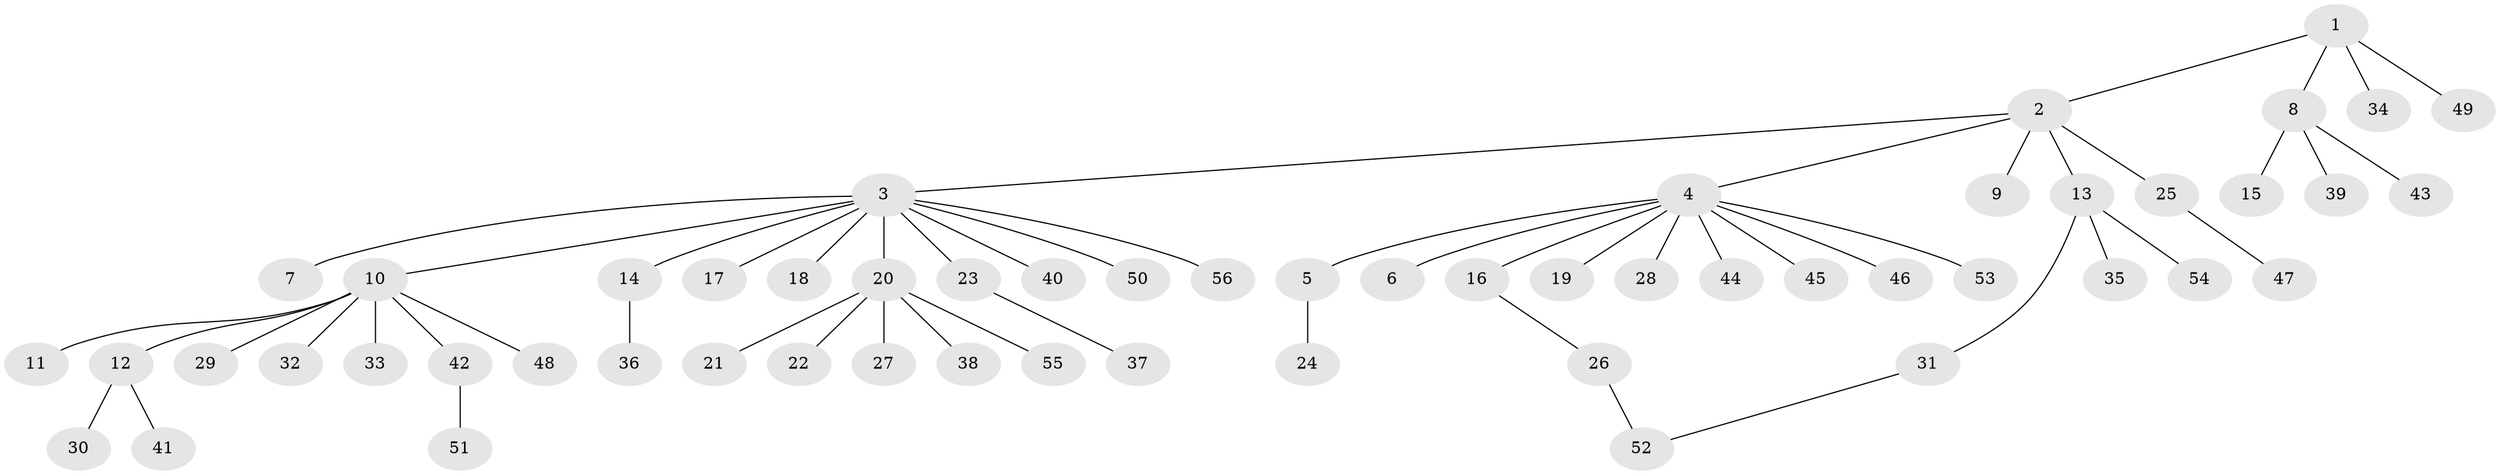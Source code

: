 // Generated by graph-tools (version 1.1) at 2025/01/03/09/25 03:01:56]
// undirected, 56 vertices, 56 edges
graph export_dot {
graph [start="1"]
  node [color=gray90,style=filled];
  1;
  2;
  3;
  4;
  5;
  6;
  7;
  8;
  9;
  10;
  11;
  12;
  13;
  14;
  15;
  16;
  17;
  18;
  19;
  20;
  21;
  22;
  23;
  24;
  25;
  26;
  27;
  28;
  29;
  30;
  31;
  32;
  33;
  34;
  35;
  36;
  37;
  38;
  39;
  40;
  41;
  42;
  43;
  44;
  45;
  46;
  47;
  48;
  49;
  50;
  51;
  52;
  53;
  54;
  55;
  56;
  1 -- 2;
  1 -- 8;
  1 -- 34;
  1 -- 49;
  2 -- 3;
  2 -- 4;
  2 -- 9;
  2 -- 13;
  2 -- 25;
  3 -- 7;
  3 -- 10;
  3 -- 14;
  3 -- 17;
  3 -- 18;
  3 -- 20;
  3 -- 23;
  3 -- 40;
  3 -- 50;
  3 -- 56;
  4 -- 5;
  4 -- 6;
  4 -- 16;
  4 -- 19;
  4 -- 28;
  4 -- 44;
  4 -- 45;
  4 -- 46;
  4 -- 53;
  5 -- 24;
  8 -- 15;
  8 -- 39;
  8 -- 43;
  10 -- 11;
  10 -- 12;
  10 -- 29;
  10 -- 32;
  10 -- 33;
  10 -- 42;
  10 -- 48;
  12 -- 30;
  12 -- 41;
  13 -- 31;
  13 -- 35;
  13 -- 54;
  14 -- 36;
  16 -- 26;
  20 -- 21;
  20 -- 22;
  20 -- 27;
  20 -- 38;
  20 -- 55;
  23 -- 37;
  25 -- 47;
  26 -- 52;
  31 -- 52;
  42 -- 51;
}
